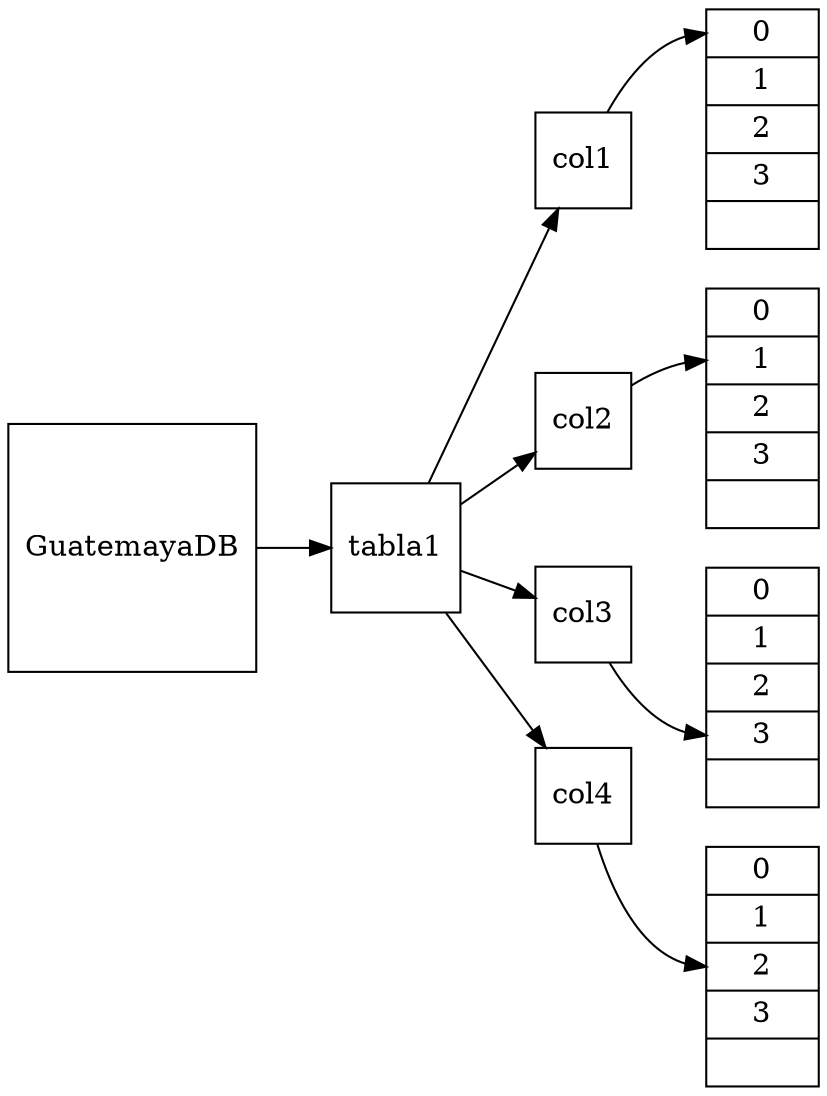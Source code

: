 digraph G {
GuatemayaDB ->tabla1;
"tabla1col1"[label="col1"];
tabla1->tabla1col1;
tabla1col1[ shape=square];
node [shape=record];
nodetabla1col1[label = "<f1> 0 | <f2> 1 | <f3> 2 | <f4> 3 |"] 
tabla1col1 -> nodetabla1col1:f1;
"tabla1col2"[label="col2"];
tabla1->tabla1col2;
tabla1col2[ shape=square];
node [shape=record];
nodetabla1col2[label = "<f1> 0 | <f2> 1 | <f3> 2 | <f4> 3 |"] 
tabla1col2 -> nodetabla1col2:f2;
"tabla1col3"[label="col3"];
tabla1->tabla1col3;
tabla1col3[ shape=square];
node [shape=record];
nodetabla1col3[label = "<f1> 0 | <f2> 1 | <f3> 2 | <f4> 3 |"] 
tabla1col3 -> nodetabla1col3:f4;
"tabla1col4"[label="col4"];
tabla1->tabla1col4;
tabla1col4[ shape=square];
node [shape=record];
nodetabla1col4[label = "<f1> 0 | <f2> 1 | <f3> 2 | <f4> 3 |"] 
tabla1col4 -> nodetabla1col4:f3;
rankdir=LR;
tabla1[ shape=square];GuatemayaDB[ shape=square];}